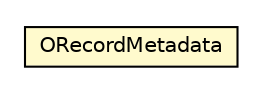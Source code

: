 #!/usr/local/bin/dot
#
# Class diagram 
# Generated by UMLGraph version R5_6-24-gf6e263 (http://www.umlgraph.org/)
#

digraph G {
	edge [fontname="Helvetica",fontsize=10,labelfontname="Helvetica",labelfontsize=10];
	node [fontname="Helvetica",fontsize=10,shape=plaintext];
	nodesep=0.25;
	ranksep=0.5;
	// com.orientechnologies.orient.core.storage.ORecordMetadata
	c3039139 [label=<<table title="com.orientechnologies.orient.core.storage.ORecordMetadata" border="0" cellborder="1" cellspacing="0" cellpadding="2" port="p" bgcolor="lemonChiffon" href="./ORecordMetadata.html">
		<tr><td><table border="0" cellspacing="0" cellpadding="1">
<tr><td align="center" balign="center"> ORecordMetadata </td></tr>
		</table></td></tr>
		</table>>, URL="./ORecordMetadata.html", fontname="Helvetica", fontcolor="black", fontsize=10.0];
}

